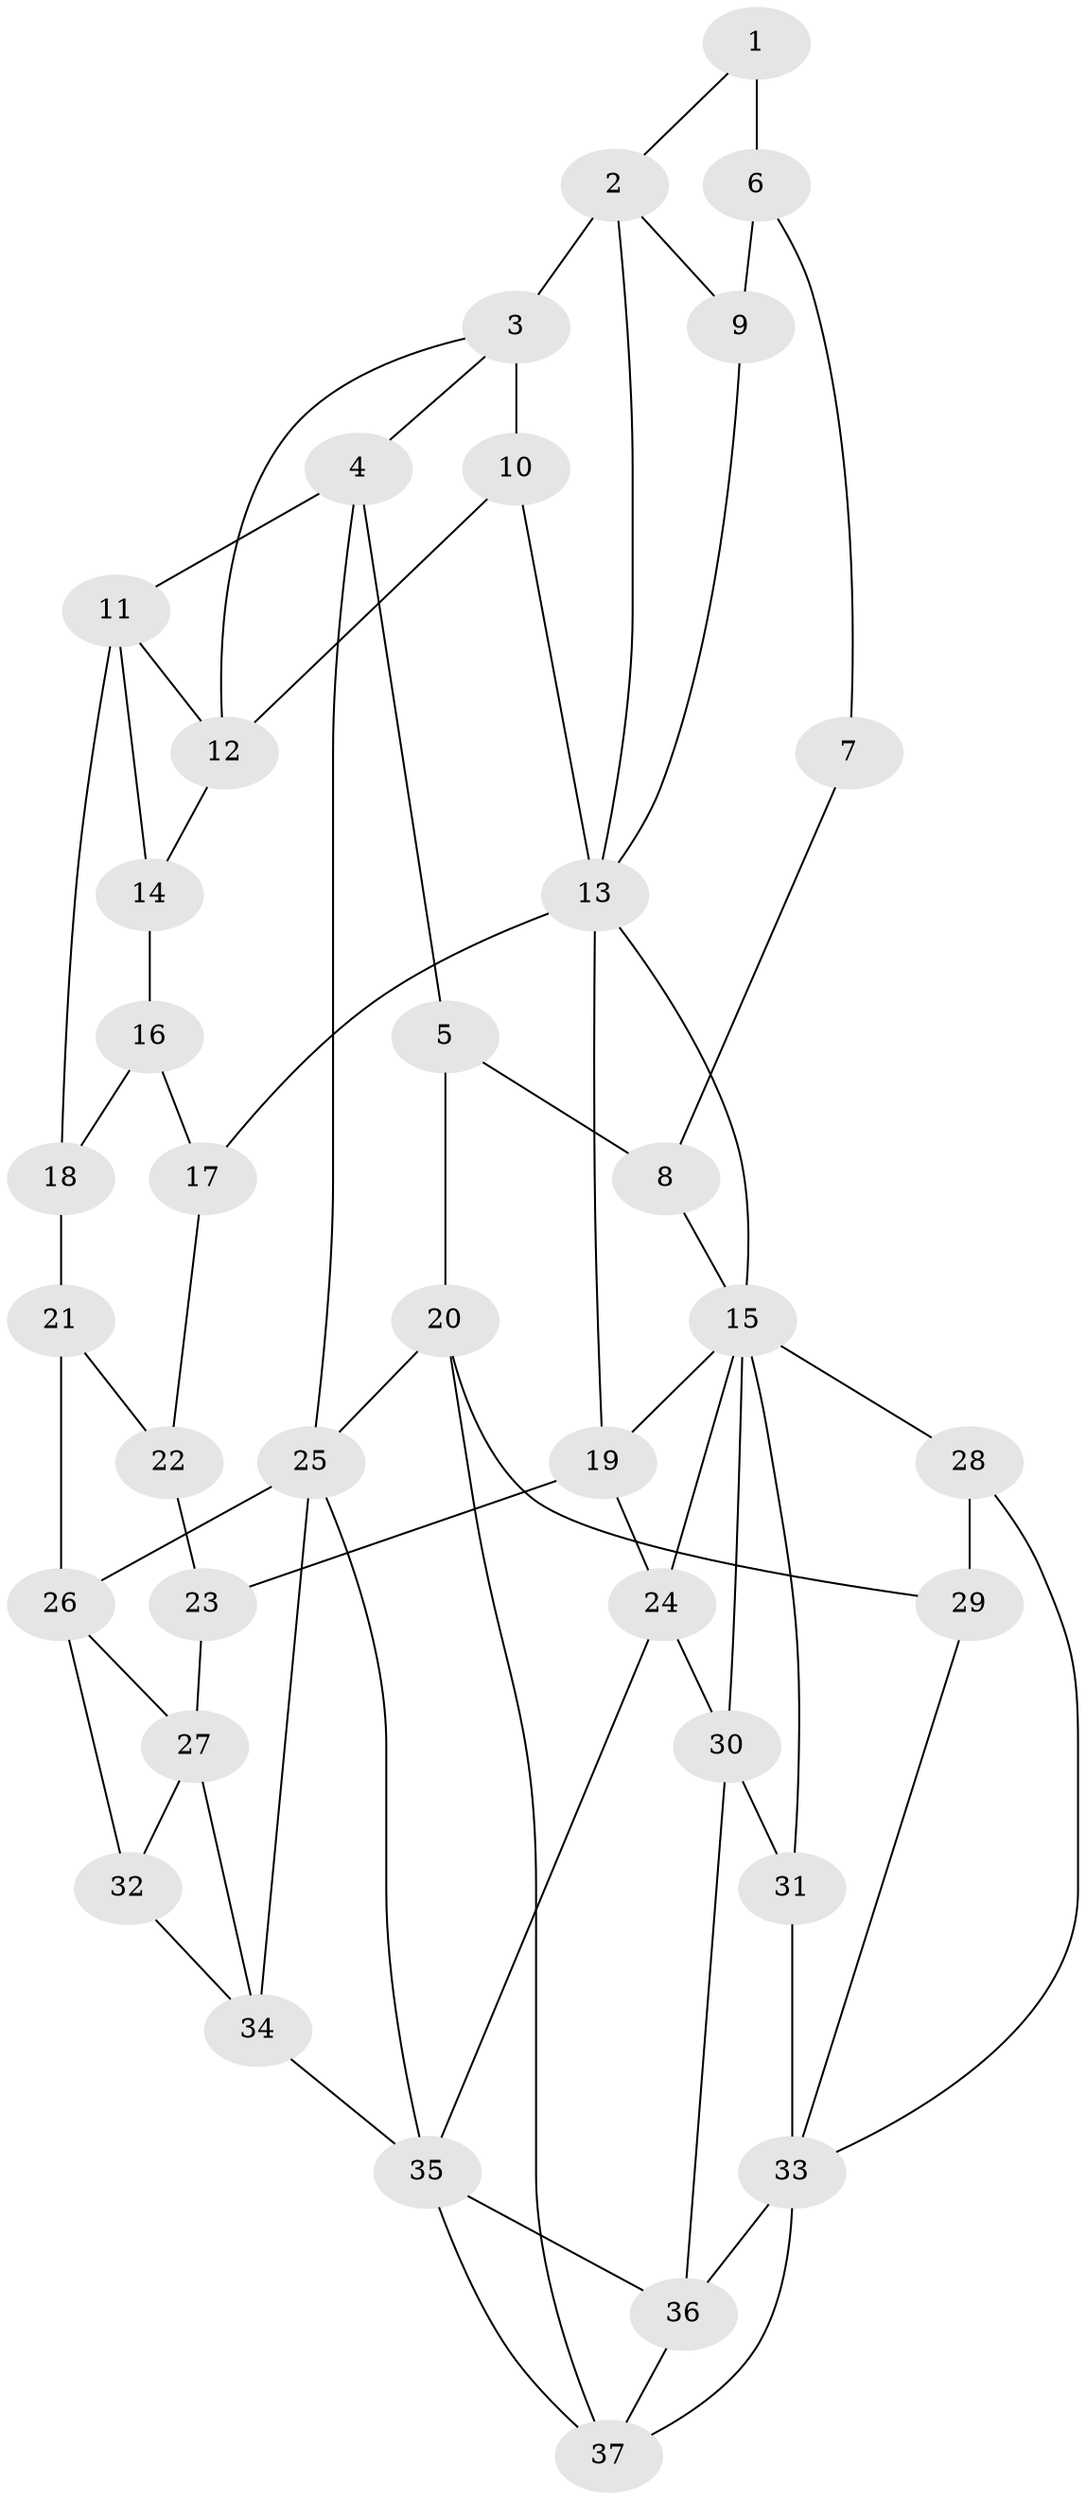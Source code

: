 // original degree distribution, {3: 0.017094017094017096, 4: 0.24786324786324787, 5: 0.5128205128205128, 6: 0.2222222222222222}
// Generated by graph-tools (version 1.1) at 2025/54/03/04/25 22:54:13]
// undirected, 37 vertices, 68 edges
graph export_dot {
  node [color=gray90,style=filled];
  1;
  2;
  3;
  4;
  5;
  6;
  7;
  8;
  9;
  10;
  11;
  12;
  13;
  14;
  15;
  16;
  17;
  18;
  19;
  20;
  21;
  22;
  23;
  24;
  25;
  26;
  27;
  28;
  29;
  30;
  31;
  32;
  33;
  34;
  35;
  36;
  37;
  1 -- 2 [weight=1.0];
  1 -- 6 [weight=2.0];
  2 -- 3 [weight=2.0];
  2 -- 9 [weight=1.0];
  2 -- 13 [weight=1.0];
  3 -- 4 [weight=1.0];
  3 -- 10 [weight=2.0];
  3 -- 12 [weight=1.0];
  4 -- 5 [weight=1.0];
  4 -- 11 [weight=1.0];
  4 -- 25 [weight=1.0];
  5 -- 8 [weight=2.0];
  5 -- 20 [weight=2.0];
  6 -- 7 [weight=2.0];
  6 -- 9 [weight=2.0];
  7 -- 8 [weight=2.0];
  8 -- 15 [weight=2.0];
  9 -- 13 [weight=1.0];
  10 -- 12 [weight=1.0];
  10 -- 13 [weight=1.0];
  11 -- 12 [weight=1.0];
  11 -- 14 [weight=1.0];
  11 -- 18 [weight=1.0];
  12 -- 14 [weight=2.0];
  13 -- 15 [weight=1.0];
  13 -- 17 [weight=1.0];
  13 -- 19 [weight=1.0];
  14 -- 16 [weight=2.0];
  15 -- 19 [weight=1.0];
  15 -- 24 [weight=1.0];
  15 -- 28 [weight=1.0];
  15 -- 30 [weight=1.0];
  15 -- 31 [weight=1.0];
  16 -- 17 [weight=2.0];
  16 -- 18 [weight=2.0];
  17 -- 22 [weight=1.0];
  18 -- 21 [weight=2.0];
  19 -- 23 [weight=2.0];
  19 -- 24 [weight=1.0];
  20 -- 25 [weight=1.0];
  20 -- 29 [weight=1.0];
  20 -- 37 [weight=1.0];
  21 -- 22 [weight=1.0];
  21 -- 26 [weight=1.0];
  22 -- 23 [weight=2.0];
  23 -- 27 [weight=2.0];
  24 -- 30 [weight=1.0];
  24 -- 35 [weight=1.0];
  25 -- 26 [weight=1.0];
  25 -- 34 [weight=1.0];
  25 -- 35 [weight=1.0];
  26 -- 27 [weight=1.0];
  26 -- 32 [weight=1.0];
  27 -- 32 [weight=2.0];
  27 -- 34 [weight=1.0];
  28 -- 29 [weight=4.0];
  28 -- 33 [weight=1.0];
  29 -- 33 [weight=1.0];
  30 -- 31 [weight=2.0];
  30 -- 36 [weight=2.0];
  31 -- 33 [weight=1.0];
  32 -- 34 [weight=1.0];
  33 -- 36 [weight=2.0];
  33 -- 37 [weight=1.0];
  34 -- 35 [weight=1.0];
  35 -- 36 [weight=1.0];
  35 -- 37 [weight=1.0];
  36 -- 37 [weight=1.0];
}
